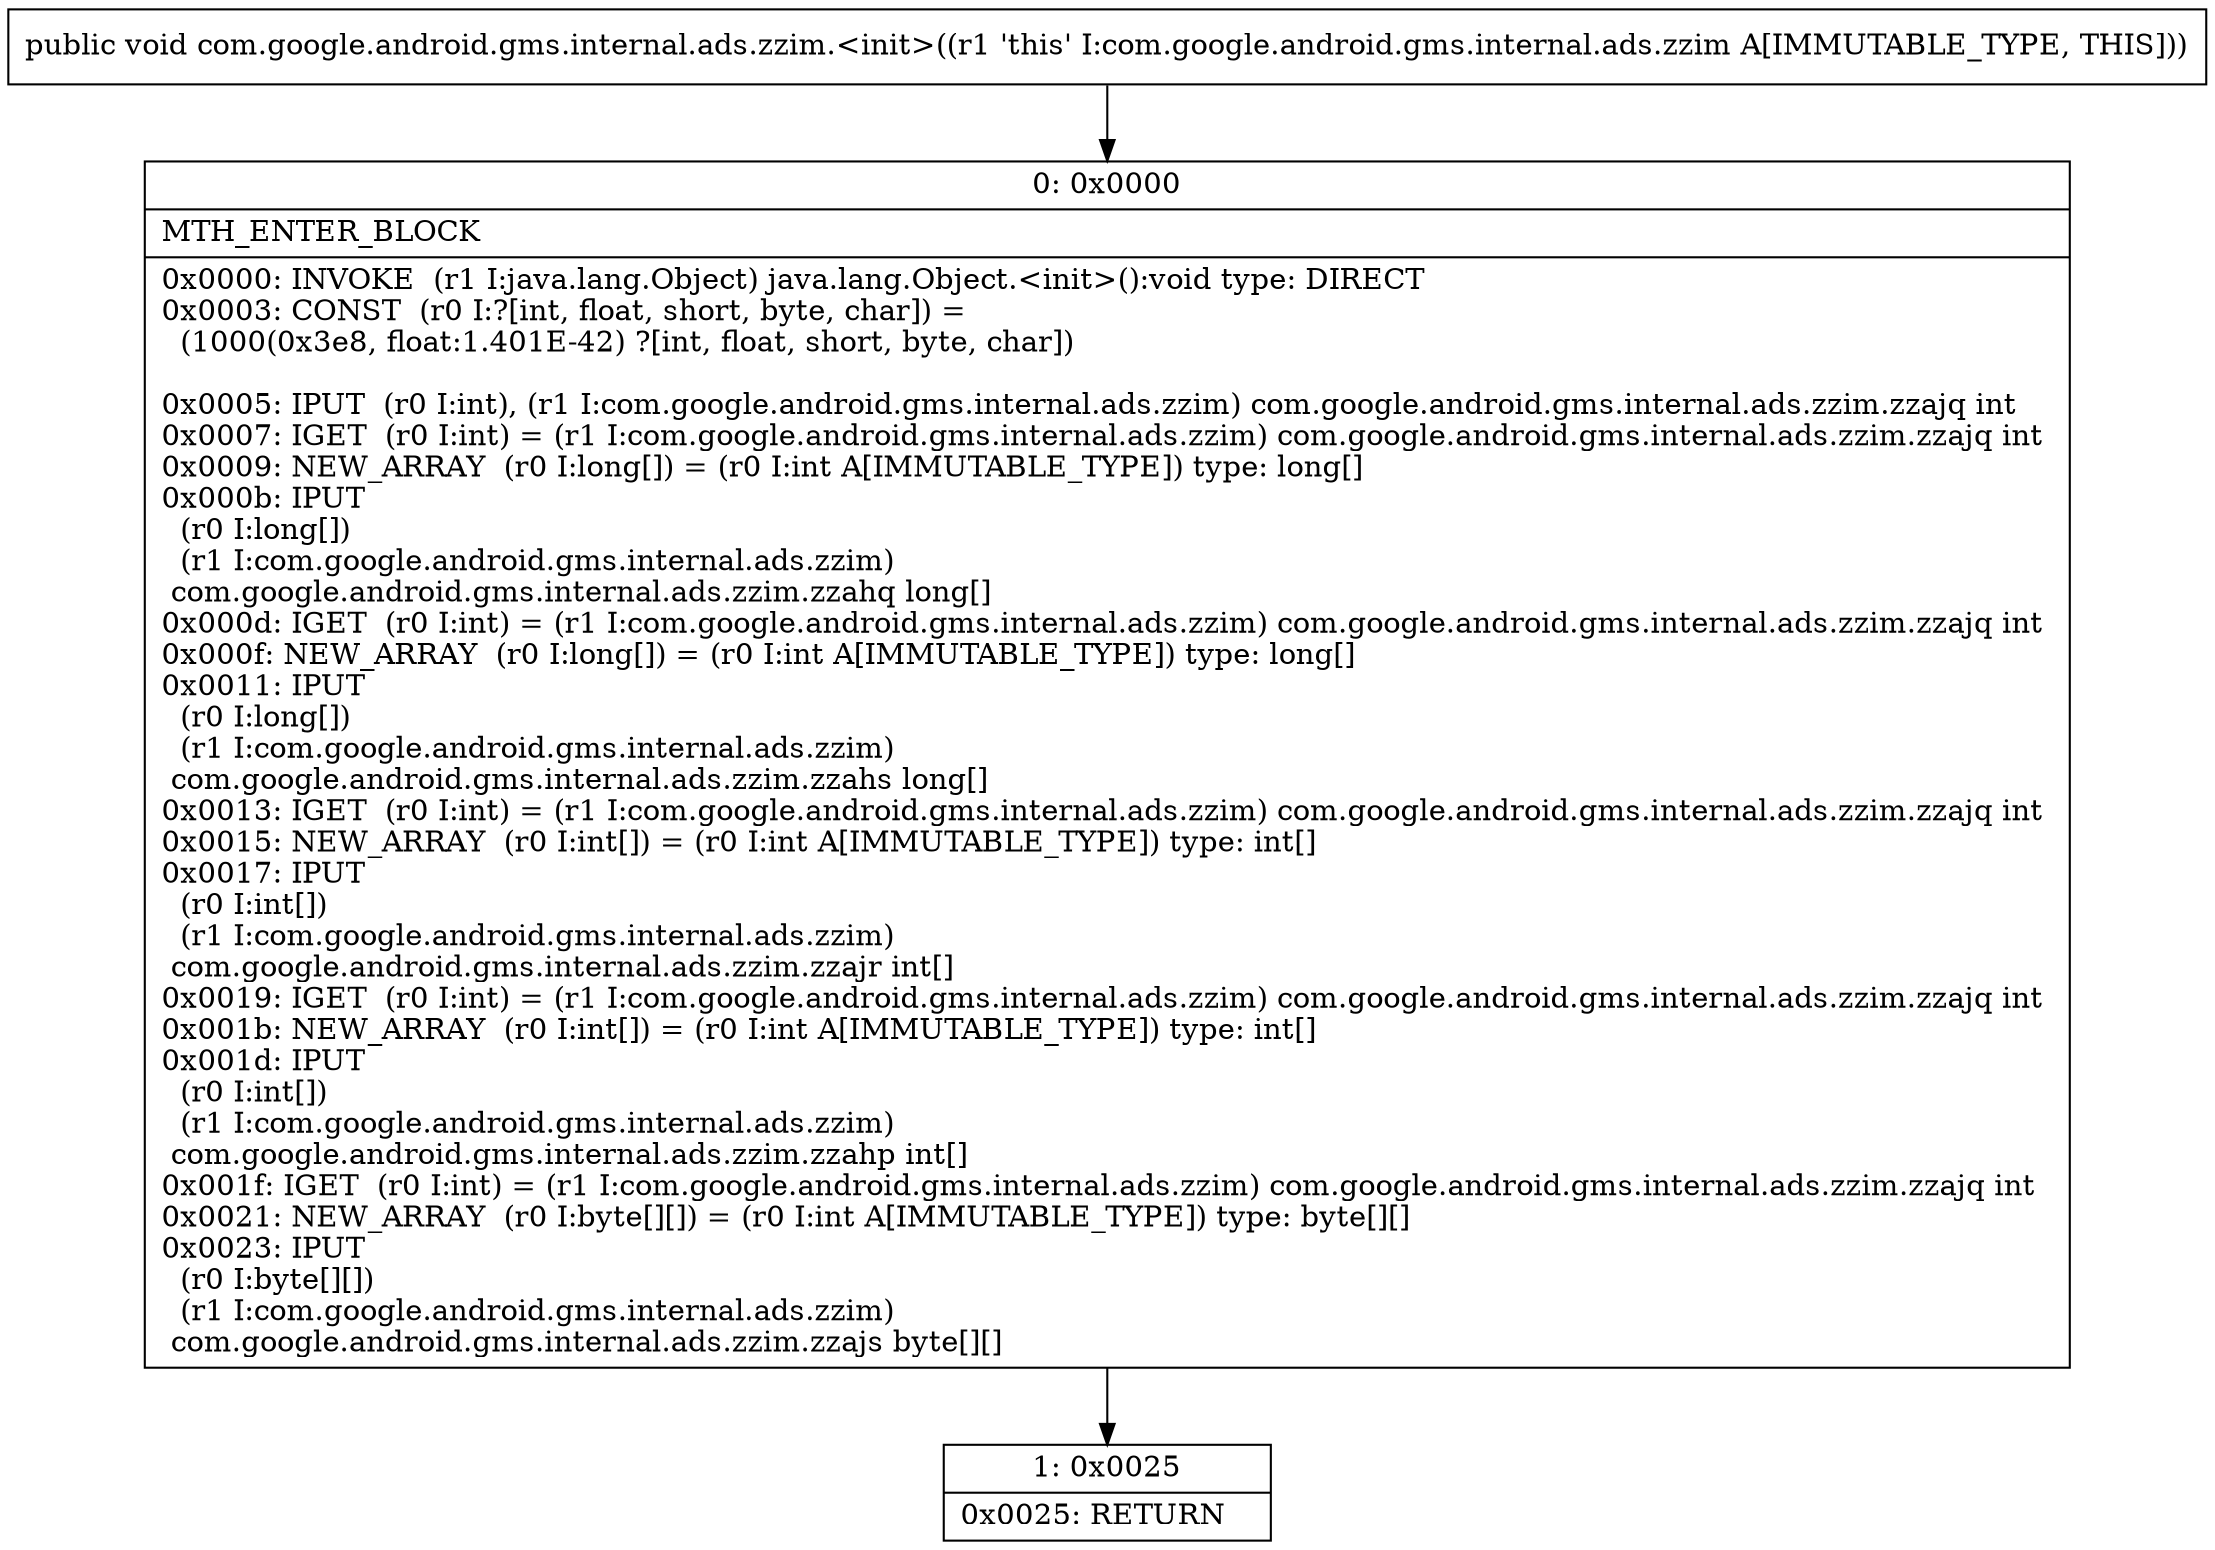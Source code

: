 digraph "CFG forcom.google.android.gms.internal.ads.zzim.\<init\>()V" {
Node_0 [shape=record,label="{0\:\ 0x0000|MTH_ENTER_BLOCK\l|0x0000: INVOKE  (r1 I:java.lang.Object) java.lang.Object.\<init\>():void type: DIRECT \l0x0003: CONST  (r0 I:?[int, float, short, byte, char]) = \l  (1000(0x3e8, float:1.401E\-42) ?[int, float, short, byte, char])\l \l0x0005: IPUT  (r0 I:int), (r1 I:com.google.android.gms.internal.ads.zzim) com.google.android.gms.internal.ads.zzim.zzajq int \l0x0007: IGET  (r0 I:int) = (r1 I:com.google.android.gms.internal.ads.zzim) com.google.android.gms.internal.ads.zzim.zzajq int \l0x0009: NEW_ARRAY  (r0 I:long[]) = (r0 I:int A[IMMUTABLE_TYPE]) type: long[] \l0x000b: IPUT  \l  (r0 I:long[])\l  (r1 I:com.google.android.gms.internal.ads.zzim)\l com.google.android.gms.internal.ads.zzim.zzahq long[] \l0x000d: IGET  (r0 I:int) = (r1 I:com.google.android.gms.internal.ads.zzim) com.google.android.gms.internal.ads.zzim.zzajq int \l0x000f: NEW_ARRAY  (r0 I:long[]) = (r0 I:int A[IMMUTABLE_TYPE]) type: long[] \l0x0011: IPUT  \l  (r0 I:long[])\l  (r1 I:com.google.android.gms.internal.ads.zzim)\l com.google.android.gms.internal.ads.zzim.zzahs long[] \l0x0013: IGET  (r0 I:int) = (r1 I:com.google.android.gms.internal.ads.zzim) com.google.android.gms.internal.ads.zzim.zzajq int \l0x0015: NEW_ARRAY  (r0 I:int[]) = (r0 I:int A[IMMUTABLE_TYPE]) type: int[] \l0x0017: IPUT  \l  (r0 I:int[])\l  (r1 I:com.google.android.gms.internal.ads.zzim)\l com.google.android.gms.internal.ads.zzim.zzajr int[] \l0x0019: IGET  (r0 I:int) = (r1 I:com.google.android.gms.internal.ads.zzim) com.google.android.gms.internal.ads.zzim.zzajq int \l0x001b: NEW_ARRAY  (r0 I:int[]) = (r0 I:int A[IMMUTABLE_TYPE]) type: int[] \l0x001d: IPUT  \l  (r0 I:int[])\l  (r1 I:com.google.android.gms.internal.ads.zzim)\l com.google.android.gms.internal.ads.zzim.zzahp int[] \l0x001f: IGET  (r0 I:int) = (r1 I:com.google.android.gms.internal.ads.zzim) com.google.android.gms.internal.ads.zzim.zzajq int \l0x0021: NEW_ARRAY  (r0 I:byte[][]) = (r0 I:int A[IMMUTABLE_TYPE]) type: byte[][] \l0x0023: IPUT  \l  (r0 I:byte[][])\l  (r1 I:com.google.android.gms.internal.ads.zzim)\l com.google.android.gms.internal.ads.zzim.zzajs byte[][] \l}"];
Node_1 [shape=record,label="{1\:\ 0x0025|0x0025: RETURN   \l}"];
MethodNode[shape=record,label="{public void com.google.android.gms.internal.ads.zzim.\<init\>((r1 'this' I:com.google.android.gms.internal.ads.zzim A[IMMUTABLE_TYPE, THIS])) }"];
MethodNode -> Node_0;
Node_0 -> Node_1;
}


